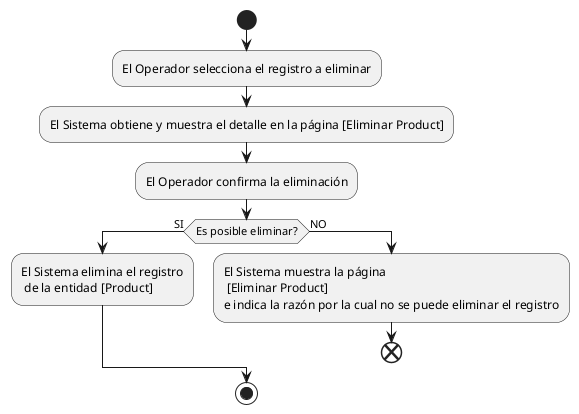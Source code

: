 @startumlstart
start
:El Operador selecciona el registro a eliminar;
:El Sistema obtiene y muestra el detalle en la página [Eliminar Product];
:El Operador confirma la eliminación;	
if (Es posible eliminar?) then (SI)    		
	:El Sistema elimina el registro\n de la entidad [Product];  	
else (NO)    		
	:El Sistema muestra la página\n [Eliminar Product]\ne indica la razón por la cual no se puede eliminar el registro;    		
	end  	
endif
stop
@enduml

